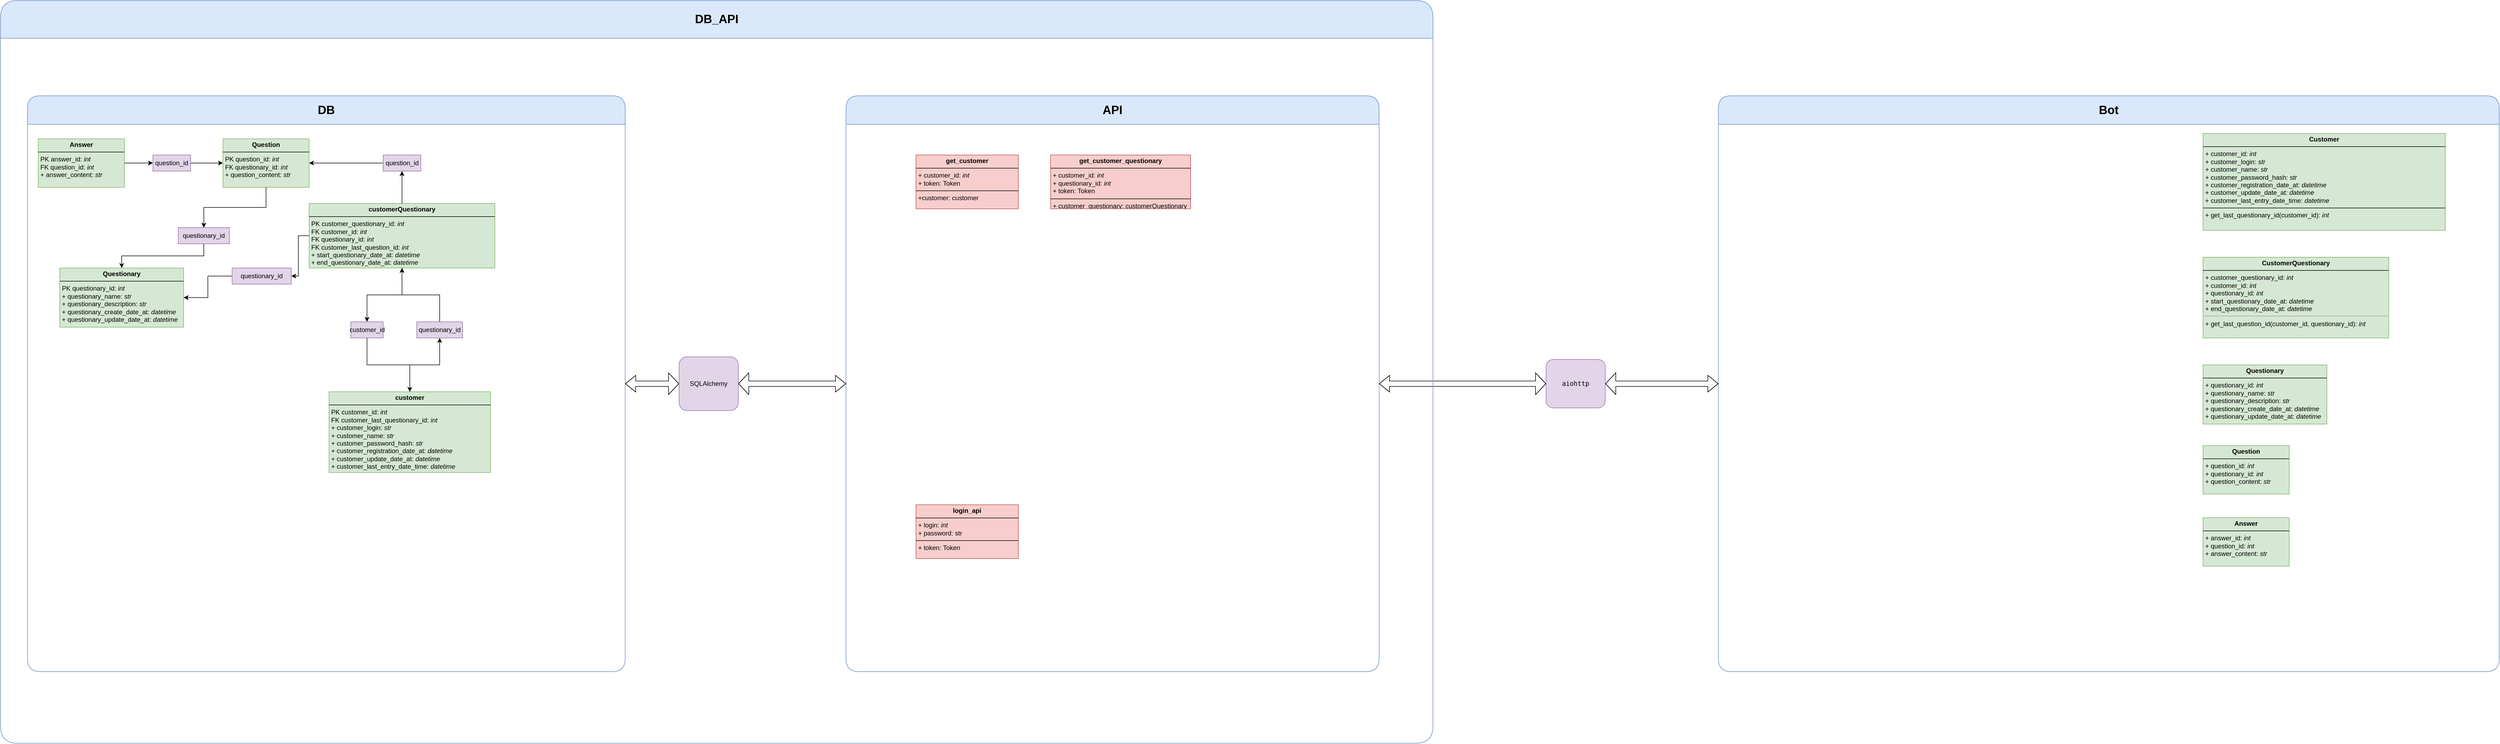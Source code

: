 <mxfile version="26.1.1">
  <diagram name="Page-1" id="b520641d-4fe3-3701-9064-5fc419738815">
    <mxGraphModel dx="8692" dy="3820" grid="1" gridSize="10" guides="1" tooltips="1" connect="1" arrows="1" fold="1" page="1" pageScale="1" pageWidth="1169" pageHeight="827" background="none" math="0" shadow="0">
      <root>
        <mxCell id="0" />
        <mxCell id="1" parent="0" />
        <mxCell id="e1TGtLcBwPyRkZDZMINm-18" value="&lt;font style=&quot;font-size: 22px;&quot;&gt;Bot&lt;/font&gt;" style="swimlane;whiteSpace=wrap;html=1;startSize=53;fillColor=#dae8fc;strokeColor=#6c8ebf;rounded=1;" parent="1" vertex="1">
          <mxGeometry x="700" y="-543" width="1450" height="1070" as="geometry" />
        </mxCell>
        <mxCell id="e1TGtLcBwPyRkZDZMINm-77" value="&lt;p style=&quot;margin:0px;margin-top:4px;text-align:center;&quot;&gt;&lt;b&gt;Customer&lt;/b&gt;&lt;/p&gt;&lt;hr size=&quot;1&quot; style=&quot;border-style:solid;&quot;&gt;&lt;p style=&quot;margin: 0px 0px 0px 4px;&quot;&gt;+ customer_id:&amp;nbsp;&lt;i&gt;int&lt;/i&gt;&lt;/p&gt;&lt;p style=&quot;margin: 0px 0px 0px 4px;&quot;&gt;+ customer_login:&amp;nbsp;&lt;i&gt;str&lt;/i&gt;&lt;/p&gt;&lt;p style=&quot;margin: 0px 0px 0px 4px;&quot;&gt;+ customer_name:&amp;nbsp;&lt;i&gt;str&lt;/i&gt;&lt;/p&gt;&lt;p style=&quot;margin: 0px 0px 0px 4px;&quot;&gt;+ customer_password_hash:&amp;nbsp;&lt;i&gt;str&lt;/i&gt;&lt;/p&gt;&lt;p style=&quot;margin: 0px 0px 0px 4px;&quot;&gt;+ customer_registration_date_at:&amp;nbsp;&lt;i&gt;datetime&lt;/i&gt;&lt;/p&gt;&lt;p style=&quot;margin: 0px 0px 0px 4px;&quot;&gt;+ customer_update_date_at:&amp;nbsp;&lt;i&gt;datetime&lt;/i&gt;&lt;/p&gt;&lt;p style=&quot;margin: 0px 0px 0px 4px;&quot;&gt;+ customer_last_entry_date_time:&amp;nbsp;&lt;span style=&quot;background-color: transparent; color: light-dark(rgb(0, 0, 0), rgb(255, 255, 255));&quot;&gt;&lt;i&gt;datetime&lt;/i&gt;&lt;/span&gt;&lt;/p&gt;&lt;hr size=&quot;1&quot; style=&quot;border-style:solid;&quot;&gt;&lt;p style=&quot;margin:0px;margin-left:4px;&quot;&gt;+&lt;span style=&quot;background-color: transparent; color: light-dark(rgb(0, 0, 0), rgb(255, 255, 255));&quot;&gt;&amp;nbsp;get_last_questionary_id(&lt;/span&gt;&lt;span style=&quot;background-color: transparent; color: light-dark(rgb(0, 0, 0), rgb(255, 255, 255));&quot;&gt;customer_id&lt;/span&gt;&lt;span style=&quot;background-color: transparent; color: light-dark(rgb(0, 0, 0), rgb(255, 255, 255));&quot;&gt;):&lt;/span&gt;&lt;i style=&quot;background-color: transparent; color: light-dark(rgb(0, 0, 0), rgb(255, 255, 255));&quot;&gt;&amp;nbsp;int&lt;/i&gt;&lt;/p&gt;" style="verticalAlign=top;align=left;overflow=fill;html=1;whiteSpace=wrap;fillColor=#d5e8d4;strokeColor=#82b366;" parent="e1TGtLcBwPyRkZDZMINm-18" vertex="1">
          <mxGeometry x="900" y="70" width="450" height="180" as="geometry" />
        </mxCell>
        <mxCell id="e1TGtLcBwPyRkZDZMINm-78" value="&lt;p style=&quot;margin:0px;margin-top:4px;text-align:center;&quot;&gt;&lt;b&gt;CustomerQuestionary&lt;/b&gt;&lt;/p&gt;&lt;hr size=&quot;1&quot; style=&quot;border-style:solid;&quot;&gt;&lt;p style=&quot;margin:0px;margin-left:4px;&quot;&gt;+ customer_questionary_id: &lt;i&gt;int&lt;/i&gt;&lt;/p&gt;&lt;p style=&quot;margin:0px;margin-left:4px;&quot;&gt;+ customer_id: &lt;i&gt;int&lt;/i&gt;&lt;/p&gt;&lt;p style=&quot;margin:0px;margin-left:4px;&quot;&gt;+ questionary_id: &lt;i&gt;int&lt;/i&gt;&lt;/p&gt;&lt;p style=&quot;margin:0px;margin-left:4px;&quot;&gt;&lt;span style=&quot;background-color: transparent; color: light-dark(rgb(0, 0, 0), rgb(255, 255, 255));&quot;&gt;+ start_questionary_date_at: &lt;/span&gt;&lt;i style=&quot;background-color: transparent; color: light-dark(rgb(0, 0, 0), rgb(255, 255, 255));&quot;&gt;datetime&lt;/i&gt;&lt;/p&gt;&lt;p style=&quot;margin:0px;margin-left:4px;&quot;&gt;+ end_questionary_date_at: &lt;i&gt;datetime&lt;/i&gt;&lt;/p&gt;&lt;hr&gt;&lt;p style=&quot;margin:0px;margin-left:4px;&quot;&gt;+ get_last_question_id(&lt;span style=&quot;background-color: transparent; color: light-dark(rgb(0, 0, 0), rgb(255, 255, 255));&quot;&gt;customer_id,&amp;nbsp;&lt;/span&gt;&lt;span style=&quot;background-color: transparent; color: light-dark(rgb(0, 0, 0), rgb(255, 255, 255));&quot;&gt;questionary_id&lt;/span&gt;&lt;span style=&quot;background-color: transparent; color: light-dark(rgb(0, 0, 0), rgb(255, 255, 255));&quot;&gt;):&lt;/span&gt;&lt;i style=&quot;background-color: transparent; color: light-dark(rgb(0, 0, 0), rgb(255, 255, 255));&quot;&gt;&amp;nbsp;int&lt;/i&gt;&lt;/p&gt;&lt;p style=&quot;margin:0px;margin-left:4px;&quot;&gt;&lt;i&gt;&lt;br&gt;&lt;/i&gt;&lt;/p&gt;" style="verticalAlign=top;align=left;overflow=fill;html=1;whiteSpace=wrap;fillColor=#d5e8d4;strokeColor=#82b366;" parent="e1TGtLcBwPyRkZDZMINm-18" vertex="1">
          <mxGeometry x="900" y="300" width="345" height="150" as="geometry" />
        </mxCell>
        <mxCell id="e1TGtLcBwPyRkZDZMINm-79" value="&lt;p style=&quot;margin:0px;margin-top:4px;text-align:center;&quot;&gt;&lt;b&gt;Questionary&lt;/b&gt;&lt;/p&gt;&lt;hr size=&quot;1&quot; style=&quot;border-style:solid;&quot;&gt;&lt;p style=&quot;margin:0px;margin-left:4px;&quot;&gt;&lt;span&gt;+ questionary_id: &lt;i style=&quot;&quot;&gt;int&lt;/i&gt;&lt;/span&gt;&lt;/p&gt;&lt;p style=&quot;margin:0px;margin-left:4px;&quot;&gt;&lt;span&gt;+&amp;nbsp;&lt;span style=&quot;color: light-dark(rgb(0, 0, 0), rgb(255, 255, 255));&quot;&gt;questionary_name: &lt;i style=&quot;&quot;&gt;str&lt;/i&gt;&lt;/span&gt;&lt;/span&gt;&lt;/p&gt;&lt;p style=&quot;margin:0px;margin-left:4px;&quot;&gt;&lt;span&gt;&lt;span style=&quot;color: light-dark(rgb(0, 0, 0), rgb(255, 255, 255));&quot;&gt;+&amp;nbsp;&lt;/span&gt;&lt;span style=&quot;color: light-dark(rgb(0, 0, 0), rgb(255, 255, 255));&quot;&gt;questionary_description: &lt;i style=&quot;&quot;&gt;str&lt;/i&gt;&lt;/span&gt;&lt;/span&gt;&lt;/p&gt;&lt;p style=&quot;margin:0px;margin-left:4px;&quot;&gt;&lt;span&gt;&lt;span style=&quot;color: light-dark(rgb(0, 0, 0), rgb(255, 255, 255));&quot;&gt;+&amp;nbsp;&lt;/span&gt;&lt;span style=&quot;color: light-dark(rgb(0, 0, 0), rgb(255, 255, 255));&quot;&gt;questionary_create_date_at: &lt;i style=&quot;&quot;&gt;datetime&lt;/i&gt;&lt;/span&gt;&lt;/span&gt;&lt;/p&gt;&lt;p style=&quot;margin:0px;margin-left:4px;&quot;&gt;&lt;span&gt;&lt;span style=&quot;color: light-dark(rgb(0, 0, 0), rgb(255, 255, 255));&quot;&gt;+&amp;nbsp;&lt;/span&gt;&lt;span style=&quot;color: light-dark(rgb(0, 0, 0), rgb(255, 255, 255));&quot;&gt;questionary_update_date_at: &lt;i style=&quot;&quot;&gt;datetime&lt;/i&gt;&lt;/span&gt;&lt;/span&gt;&lt;/p&gt;&lt;p style=&quot;margin:0px;margin-left:4px;&quot;&gt;&lt;br&gt;&lt;/p&gt;" style="verticalAlign=top;align=left;overflow=fill;html=1;whiteSpace=wrap;fillColor=#d5e8d4;strokeColor=#82b366;" parent="e1TGtLcBwPyRkZDZMINm-18" vertex="1">
          <mxGeometry x="900" y="500" width="230" height="110" as="geometry" />
        </mxCell>
        <mxCell id="e1TGtLcBwPyRkZDZMINm-80" value="&lt;p style=&quot;margin:0px;margin-top:4px;text-align:center;&quot;&gt;&lt;b&gt;Question&lt;/b&gt;&lt;/p&gt;&lt;hr size=&quot;1&quot; style=&quot;border-style:solid;&quot;&gt;&lt;p style=&quot;margin:0px;margin-left:4px;&quot;&gt;+ question_id: &lt;i&gt;int&lt;/i&gt;&lt;/p&gt;&lt;p style=&quot;margin:0px;margin-left:4px;&quot;&gt;+&amp;nbsp;&lt;span style=&quot;background-color: transparent; color: light-dark(rgb(0, 0, 0), rgb(255, 255, 255));&quot;&gt;questionary_id: &lt;i&gt;int&lt;/i&gt;&lt;/span&gt;&lt;/p&gt;&lt;p style=&quot;margin:0px;margin-left:4px;&quot;&gt;&lt;span style=&quot;background-color: transparent; color: light-dark(rgb(0, 0, 0), rgb(255, 255, 255));&quot;&gt;+&amp;nbsp;&lt;/span&gt;&lt;span style=&quot;background-color: transparent; color: light-dark(rgb(0, 0, 0), rgb(255, 255, 255));&quot;&gt;question_content: &lt;i&gt;str&lt;/i&gt;&lt;/span&gt;&lt;/p&gt;" style="verticalAlign=top;align=left;overflow=fill;html=1;whiteSpace=wrap;fillColor=#d5e8d4;strokeColor=#82b366;" parent="e1TGtLcBwPyRkZDZMINm-18" vertex="1">
          <mxGeometry x="900" y="650" width="160" height="90" as="geometry" />
        </mxCell>
        <mxCell id="e1TGtLcBwPyRkZDZMINm-81" value="&lt;p style=&quot;margin:0px;margin-top:4px;text-align:center;&quot;&gt;&lt;b&gt;Answer&lt;/b&gt;&lt;/p&gt;&lt;hr size=&quot;1&quot; style=&quot;border-style:solid;&quot;&gt;&lt;p style=&quot;margin:0px;margin-left:4px;&quot;&gt;+ answer_id: &lt;i&gt;int&lt;/i&gt;&lt;/p&gt;&lt;p style=&quot;margin:0px;margin-left:4px;&quot;&gt;+ question_id: &lt;i&gt;int&lt;/i&gt;&lt;/p&gt;&lt;p style=&quot;margin:0px;margin-left:4px;&quot;&gt;+ answer_content: &lt;i&gt;str&lt;/i&gt;&lt;/p&gt;" style="verticalAlign=top;align=left;overflow=fill;html=1;whiteSpace=wrap;fillColor=#d5e8d4;strokeColor=#82b366;" parent="e1TGtLcBwPyRkZDZMINm-18" vertex="1">
          <mxGeometry x="900" y="784" width="160" height="90" as="geometry" />
        </mxCell>
        <mxCell id="CU6UntBMCuJU3awso0vw-8" value="&lt;div style=&quot;font-family: &amp;quot;JetBrains Mono&amp;quot;, monospace;&quot;&gt;&lt;pre style=&quot;&quot;&gt;&lt;font style=&quot;color: rgb(0, 0, 0);&quot;&gt;aiohttp&lt;/font&gt;&lt;/pre&gt;&lt;/div&gt;" style="text;html=1;align=center;verticalAlign=middle;whiteSpace=wrap;rounded=1;fillColor=#e1d5e7;strokeColor=#9673a6;" parent="1" vertex="1">
          <mxGeometry x="380" y="-53" width="110" height="90" as="geometry" />
        </mxCell>
        <mxCell id="CU6UntBMCuJU3awso0vw-9" value="" style="shape=flexArrow;endArrow=classic;html=1;rounded=0;endWidth=29.412;startArrow=block;edgeStyle=entityRelationEdgeStyle;" parent="1" source="e1TGtLcBwPyRkZDZMINm-17" target="CU6UntBMCuJU3awso0vw-8" edge="1">
          <mxGeometry width="50" height="50" relative="1" as="geometry">
            <mxPoint x="90" y="-225" as="sourcePoint" />
            <mxPoint x="130" y="-110" as="targetPoint" />
          </mxGeometry>
        </mxCell>
        <mxCell id="CU6UntBMCuJU3awso0vw-10" value="" style="shape=flexArrow;endArrow=classic;html=1;rounded=0;endWidth=29.412;startArrow=block;edgeStyle=entityRelationEdgeStyle;" parent="1" source="e1TGtLcBwPyRkZDZMINm-18" target="CU6UntBMCuJU3awso0vw-8" edge="1">
          <mxGeometry width="50" height="50" relative="1" as="geometry">
            <mxPoint x="240" y="-70" as="sourcePoint" />
            <mxPoint x="150" y="10" as="targetPoint" />
          </mxGeometry>
        </mxCell>
        <mxCell id="4joDOAA1imo1mxUy6S7N-1" value="&lt;font style=&quot;font-size: 22px;&quot;&gt;DB_API&lt;/font&gt;" style="swimlane;whiteSpace=wrap;html=1;rounded=1;strokeColor=#6c8ebf;align=center;verticalAlign=middle;fontFamily=Helvetica;fontSize=12;fontColor=default;fontStyle=1;fillColor=#dae8fc;startSize=70;" vertex="1" parent="1">
          <mxGeometry x="-2490" y="-720" width="2660" height="1380" as="geometry" />
        </mxCell>
        <mxCell id="e1TGtLcBwPyRkZDZMINm-16" value="&lt;font style=&quot;font-size: 22px;&quot;&gt;DB&lt;/font&gt;" style="swimlane;whiteSpace=wrap;html=1;startSize=53;fillColor=#dae8fc;strokeColor=#6c8ebf;labelBackgroundColor=none;labelBorderColor=none;rounded=1;" parent="4joDOAA1imo1mxUy6S7N-1" vertex="1">
          <mxGeometry x="50" y="177" width="1110" height="1070" as="geometry" />
        </mxCell>
        <mxCell id="e1TGtLcBwPyRkZDZMINm-74" style="edgeStyle=orthogonalEdgeStyle;rounded=0;orthogonalLoop=1;jettySize=auto;html=1;" parent="e1TGtLcBwPyRkZDZMINm-16" source="e1TGtLcBwPyRkZDZMINm-76" target="e1TGtLcBwPyRkZDZMINm-28" edge="1">
          <mxGeometry relative="1" as="geometry" />
        </mxCell>
        <mxCell id="e1TGtLcBwPyRkZDZMINm-23" value="&lt;p style=&quot;text-align: center; margin: 4px 0px 0px;&quot;&gt;&lt;b&gt;customer&lt;/b&gt;&lt;/p&gt;&lt;hr size=&quot;1&quot; style=&quot;border-style:solid;&quot;&gt;&lt;p style=&quot;margin:0px;margin-left:4px;&quot;&gt;PK customer_id: &lt;i&gt;int&lt;/i&gt;&lt;/p&gt;&lt;p style=&quot;margin:0px;margin-left:4px;&quot;&gt;FK customer_last_questionary_id:&lt;i&gt; int&lt;/i&gt;&lt;/p&gt;&lt;p style=&quot;margin:0px;margin-left:4px;&quot;&gt;+ customer_login: &lt;i&gt;str&lt;/i&gt;&lt;/p&gt;&lt;p style=&quot;margin:0px;margin-left:4px;&quot;&gt;+ customer_name: &lt;i&gt;str&lt;/i&gt;&lt;/p&gt;&lt;p style=&quot;margin:0px;margin-left:4px;&quot;&gt;+ customer_password_hash: &lt;i&gt;str&lt;/i&gt;&lt;/p&gt;&lt;p style=&quot;margin:0px;margin-left:4px;&quot;&gt;+ customer_registration_date_at: &lt;i&gt;datetime&lt;/i&gt;&lt;/p&gt;&lt;p style=&quot;margin:0px;margin-left:4px;&quot;&gt;+ customer_update_date_at: &lt;i&gt;datetime&lt;/i&gt;&lt;/p&gt;&lt;p style=&quot;margin:0px;margin-left:4px;&quot;&gt;+ customer_last_entry_date_time:&amp;nbsp;&lt;span style=&quot;background-color: transparent; color: light-dark(rgb(0, 0, 0), rgb(255, 255, 255));&quot;&gt;&lt;i&gt;datetime&lt;/i&gt;&lt;/span&gt;&lt;/p&gt;" style="verticalAlign=top;align=left;overflow=fill;html=1;whiteSpace=wrap;fillColor=#d5e8d4;strokeColor=#82b366;" parent="e1TGtLcBwPyRkZDZMINm-16" vertex="1">
          <mxGeometry x="560" y="550" width="300" height="150" as="geometry" />
        </mxCell>
        <mxCell id="e1TGtLcBwPyRkZDZMINm-24" value="&lt;p style=&quot;margin:0px;margin-top:4px;text-align:center;&quot;&gt;&lt;b&gt;Questionary&lt;/b&gt;&lt;/p&gt;&lt;hr size=&quot;1&quot; style=&quot;border-style:solid;&quot;&gt;&lt;p style=&quot;margin:0px;margin-left:4px;&quot;&gt;&lt;span&gt;PK questionary_id: &lt;i style=&quot;&quot;&gt;int&lt;/i&gt;&lt;/span&gt;&lt;/p&gt;&lt;p style=&quot;margin:0px;margin-left:4px;&quot;&gt;&lt;span&gt;+&amp;nbsp;&lt;span style=&quot;color: light-dark(rgb(0, 0, 0), rgb(255, 255, 255));&quot;&gt;questionary_name: &lt;i style=&quot;&quot;&gt;str&lt;/i&gt;&lt;/span&gt;&lt;/span&gt;&lt;/p&gt;&lt;p style=&quot;margin:0px;margin-left:4px;&quot;&gt;&lt;span&gt;&lt;span style=&quot;color: light-dark(rgb(0, 0, 0), rgb(255, 255, 255));&quot;&gt;+&amp;nbsp;&lt;/span&gt;&lt;span style=&quot;color: light-dark(rgb(0, 0, 0), rgb(255, 255, 255));&quot;&gt;questionary_description: &lt;i style=&quot;&quot;&gt;str&lt;/i&gt;&lt;/span&gt;&lt;/span&gt;&lt;/p&gt;&lt;p style=&quot;margin:0px;margin-left:4px;&quot;&gt;&lt;span&gt;&lt;span style=&quot;color: light-dark(rgb(0, 0, 0), rgb(255, 255, 255));&quot;&gt;+&amp;nbsp;&lt;/span&gt;&lt;span style=&quot;color: light-dark(rgb(0, 0, 0), rgb(255, 255, 255));&quot;&gt;questionary_create_date_at: &lt;i style=&quot;&quot;&gt;datetime&lt;/i&gt;&lt;/span&gt;&lt;/span&gt;&lt;/p&gt;&lt;p style=&quot;margin:0px;margin-left:4px;&quot;&gt;&lt;span&gt;&lt;span style=&quot;color: light-dark(rgb(0, 0, 0), rgb(255, 255, 255));&quot;&gt;+&amp;nbsp;&lt;/span&gt;&lt;span style=&quot;color: light-dark(rgb(0, 0, 0), rgb(255, 255, 255));&quot;&gt;questionary_update_date_at: &lt;i style=&quot;&quot;&gt;datetime&lt;/i&gt;&lt;/span&gt;&lt;/span&gt;&lt;/p&gt;&lt;p style=&quot;margin:0px;margin-left:4px;&quot;&gt;&lt;br&gt;&lt;/p&gt;" style="verticalAlign=top;align=left;overflow=fill;html=1;whiteSpace=wrap;fillColor=#d5e8d4;strokeColor=#82b366;" parent="e1TGtLcBwPyRkZDZMINm-16" vertex="1">
          <mxGeometry x="60" y="320" width="230" height="110" as="geometry" />
        </mxCell>
        <mxCell id="e1TGtLcBwPyRkZDZMINm-34" value="" style="edgeStyle=orthogonalEdgeStyle;rounded=0;orthogonalLoop=1;jettySize=auto;html=1;" parent="e1TGtLcBwPyRkZDZMINm-16" source="e1TGtLcBwPyRkZDZMINm-36" target="e1TGtLcBwPyRkZDZMINm-23" edge="1">
          <mxGeometry relative="1" as="geometry" />
        </mxCell>
        <mxCell id="e1TGtLcBwPyRkZDZMINm-35" style="edgeStyle=orthogonalEdgeStyle;rounded=0;orthogonalLoop=1;jettySize=auto;html=1;" parent="e1TGtLcBwPyRkZDZMINm-16" source="e1TGtLcBwPyRkZDZMINm-40" target="e1TGtLcBwPyRkZDZMINm-24" edge="1">
          <mxGeometry relative="1" as="geometry" />
        </mxCell>
        <mxCell id="e1TGtLcBwPyRkZDZMINm-66" style="edgeStyle=orthogonalEdgeStyle;rounded=0;orthogonalLoop=1;jettySize=auto;html=1;" parent="e1TGtLcBwPyRkZDZMINm-16" source="e1TGtLcBwPyRkZDZMINm-68" target="e1TGtLcBwPyRkZDZMINm-60" edge="1">
          <mxGeometry relative="1" as="geometry" />
        </mxCell>
        <mxCell id="e1TGtLcBwPyRkZDZMINm-28" value="&lt;p style=&quot;margin:0px;margin-top:4px;text-align:center;&quot;&gt;&lt;b&gt;customerQuestionary&lt;/b&gt;&lt;/p&gt;&lt;hr size=&quot;1&quot; style=&quot;border-style:solid;&quot;&gt;&lt;p style=&quot;margin:0px;margin-left:4px;&quot;&gt;PK customer_questionary_id: &lt;i&gt;int&lt;/i&gt;&lt;/p&gt;&lt;p style=&quot;margin:0px;margin-left:4px;&quot;&gt;FK customer_id: &lt;i&gt;int&lt;/i&gt;&lt;/p&gt;&lt;p style=&quot;margin:0px;margin-left:4px;&quot;&gt;FK questionary_id: &lt;i&gt;int&lt;/i&gt;&lt;/p&gt;&lt;p style=&quot;margin:0px;margin-left:4px;&quot;&gt;FK customer_last_question_id:&lt;i&gt; int&lt;/i&gt;&lt;/p&gt;&lt;p style=&quot;margin:0px;margin-left:4px;&quot;&gt;+ start_questionary_date_at: &lt;i&gt;datetime&lt;/i&gt;&lt;/p&gt;&lt;p style=&quot;margin:0px;margin-left:4px;&quot;&gt;+ end_questionary_date_at: &lt;i&gt;datetime&lt;/i&gt;&lt;/p&gt;" style="verticalAlign=top;align=left;overflow=fill;html=1;whiteSpace=wrap;fillColor=#d5e8d4;strokeColor=#82b366;" parent="e1TGtLcBwPyRkZDZMINm-16" vertex="1">
          <mxGeometry x="523" y="200" width="345" height="120" as="geometry" />
        </mxCell>
        <mxCell id="e1TGtLcBwPyRkZDZMINm-38" value="" style="edgeStyle=orthogonalEdgeStyle;rounded=0;orthogonalLoop=1;jettySize=auto;html=1;" parent="e1TGtLcBwPyRkZDZMINm-16" source="e1TGtLcBwPyRkZDZMINm-28" target="e1TGtLcBwPyRkZDZMINm-36" edge="1">
          <mxGeometry relative="1" as="geometry">
            <mxPoint x="-510" y="281" as="sourcePoint" />
            <mxPoint x="-690" y="211" as="targetPoint" />
          </mxGeometry>
        </mxCell>
        <mxCell id="e1TGtLcBwPyRkZDZMINm-36" value="customer_id" style="text;html=1;align=center;verticalAlign=middle;whiteSpace=wrap;rounded=0;fillColor=#e1d5e7;strokeColor=#9673a6;" parent="e1TGtLcBwPyRkZDZMINm-16" vertex="1">
          <mxGeometry x="600.5" y="420" width="60" height="30" as="geometry" />
        </mxCell>
        <mxCell id="e1TGtLcBwPyRkZDZMINm-39" value="" style="edgeStyle=orthogonalEdgeStyle;rounded=0;orthogonalLoop=1;jettySize=auto;html=1;" parent="e1TGtLcBwPyRkZDZMINm-16" source="e1TGtLcBwPyRkZDZMINm-28" target="e1TGtLcBwPyRkZDZMINm-40" edge="1">
          <mxGeometry relative="1" as="geometry">
            <mxPoint x="-520" y="299" as="sourcePoint" />
            <mxPoint x="520" y="296" as="targetPoint" />
          </mxGeometry>
        </mxCell>
        <mxCell id="e1TGtLcBwPyRkZDZMINm-40" value="questionary_id" style="text;html=1;align=center;verticalAlign=middle;whiteSpace=wrap;rounded=0;fillColor=#e1d5e7;strokeColor=#9673a6;" parent="e1TGtLcBwPyRkZDZMINm-16" vertex="1">
          <mxGeometry x="380" y="320" width="110" height="30" as="geometry" />
        </mxCell>
        <mxCell id="e1TGtLcBwPyRkZDZMINm-62" style="edgeStyle=orthogonalEdgeStyle;rounded=0;orthogonalLoop=1;jettySize=auto;html=1;" parent="e1TGtLcBwPyRkZDZMINm-16" source="e1TGtLcBwPyRkZDZMINm-64" target="e1TGtLcBwPyRkZDZMINm-24" edge="1">
          <mxGeometry relative="1" as="geometry" />
        </mxCell>
        <mxCell id="e1TGtLcBwPyRkZDZMINm-60" value="&lt;p style=&quot;margin:0px;margin-top:4px;text-align:center;&quot;&gt;&lt;b&gt;Question&lt;/b&gt;&lt;/p&gt;&lt;hr size=&quot;1&quot; style=&quot;border-style:solid;&quot;&gt;&lt;p style=&quot;margin:0px;margin-left:4px;&quot;&gt;PK question_id: &lt;i&gt;int&lt;/i&gt;&lt;/p&gt;&lt;p style=&quot;margin:0px;margin-left:4px;&quot;&gt;FK&amp;nbsp;&lt;span style=&quot;background-color: transparent; color: light-dark(rgb(0, 0, 0), rgb(255, 255, 255));&quot;&gt;questionary_id: &lt;i&gt;int&lt;/i&gt;&lt;/span&gt;&lt;/p&gt;&lt;p style=&quot;margin:0px;margin-left:4px;&quot;&gt;&lt;span style=&quot;background-color: transparent; color: light-dark(rgb(0, 0, 0), rgb(255, 255, 255));&quot;&gt;+&amp;nbsp;&lt;/span&gt;&lt;span style=&quot;background-color: transparent; color: light-dark(rgb(0, 0, 0), rgb(255, 255, 255));&quot;&gt;question_content: &lt;i&gt;str&lt;/i&gt;&lt;/span&gt;&lt;/p&gt;" style="verticalAlign=top;align=left;overflow=fill;html=1;whiteSpace=wrap;fillColor=#d5e8d4;strokeColor=#82b366;" parent="e1TGtLcBwPyRkZDZMINm-16" vertex="1">
          <mxGeometry x="363" y="80" width="160" height="90" as="geometry" />
        </mxCell>
        <mxCell id="e1TGtLcBwPyRkZDZMINm-63" value="" style="edgeStyle=orthogonalEdgeStyle;rounded=0;orthogonalLoop=1;jettySize=auto;html=1;" parent="e1TGtLcBwPyRkZDZMINm-16" source="e1TGtLcBwPyRkZDZMINm-60" target="e1TGtLcBwPyRkZDZMINm-64" edge="1">
          <mxGeometry relative="1" as="geometry">
            <mxPoint x="-655" y="601" as="sourcePoint" />
            <mxPoint x="-780" y="354" as="targetPoint" />
          </mxGeometry>
        </mxCell>
        <mxCell id="e1TGtLcBwPyRkZDZMINm-64" value="questionary_id" style="text;html=1;align=center;verticalAlign=middle;whiteSpace=wrap;rounded=0;fillColor=#e1d5e7;strokeColor=#9673a6;" parent="e1TGtLcBwPyRkZDZMINm-16" vertex="1">
          <mxGeometry x="280" y="245" width="95" height="30" as="geometry" />
        </mxCell>
        <mxCell id="e1TGtLcBwPyRkZDZMINm-69" style="edgeStyle=orthogonalEdgeStyle;rounded=0;orthogonalLoop=1;jettySize=auto;html=1;" parent="e1TGtLcBwPyRkZDZMINm-16" source="e1TGtLcBwPyRkZDZMINm-70" target="e1TGtLcBwPyRkZDZMINm-60" edge="1">
          <mxGeometry relative="1" as="geometry" />
        </mxCell>
        <mxCell id="e1TGtLcBwPyRkZDZMINm-65" value="&lt;p style=&quot;margin:0px;margin-top:4px;text-align:center;&quot;&gt;&lt;b&gt;Answer&lt;/b&gt;&lt;/p&gt;&lt;hr size=&quot;1&quot; style=&quot;border-style:solid;&quot;&gt;&lt;p style=&quot;margin:0px;margin-left:4px;&quot;&gt;PK answer_id: &lt;i&gt;int&lt;/i&gt;&lt;/p&gt;&lt;p style=&quot;margin:0px;margin-left:4px;&quot;&gt;FK question_id: &lt;i&gt;int&lt;/i&gt;&lt;/p&gt;&lt;p style=&quot;margin:0px;margin-left:4px;&quot;&gt;+ answer_content: &lt;i&gt;str&lt;/i&gt;&lt;/p&gt;" style="verticalAlign=top;align=left;overflow=fill;html=1;whiteSpace=wrap;fillColor=#d5e8d4;strokeColor=#82b366;" parent="e1TGtLcBwPyRkZDZMINm-16" vertex="1">
          <mxGeometry x="20" y="80" width="160" height="90" as="geometry" />
        </mxCell>
        <mxCell id="e1TGtLcBwPyRkZDZMINm-67" value="" style="edgeStyle=orthogonalEdgeStyle;rounded=0;orthogonalLoop=1;jettySize=auto;html=1;" parent="e1TGtLcBwPyRkZDZMINm-16" source="e1TGtLcBwPyRkZDZMINm-28" target="e1TGtLcBwPyRkZDZMINm-68" edge="1">
          <mxGeometry relative="1" as="geometry">
            <mxPoint x="-669" y="350" as="sourcePoint" />
            <mxPoint x="-790" y="696" as="targetPoint" />
          </mxGeometry>
        </mxCell>
        <mxCell id="e1TGtLcBwPyRkZDZMINm-68" value="question_id" style="text;html=1;align=center;verticalAlign=middle;whiteSpace=wrap;rounded=0;fillColor=#e1d5e7;strokeColor=#9673a6;" parent="e1TGtLcBwPyRkZDZMINm-16" vertex="1">
          <mxGeometry x="660.5" y="110" width="70" height="30" as="geometry" />
        </mxCell>
        <mxCell id="e1TGtLcBwPyRkZDZMINm-70" value="question_id" style="text;html=1;align=center;verticalAlign=middle;whiteSpace=wrap;rounded=0;fillColor=#e1d5e7;strokeColor=#9673a6;" parent="e1TGtLcBwPyRkZDZMINm-16" vertex="1">
          <mxGeometry x="233" y="110" width="70" height="30" as="geometry" />
        </mxCell>
        <mxCell id="e1TGtLcBwPyRkZDZMINm-71" value="" style="edgeStyle=orthogonalEdgeStyle;rounded=0;orthogonalLoop=1;jettySize=auto;html=1;" parent="e1TGtLcBwPyRkZDZMINm-16" source="e1TGtLcBwPyRkZDZMINm-65" target="e1TGtLcBwPyRkZDZMINm-70" edge="1">
          <mxGeometry relative="1" as="geometry">
            <mxPoint x="-644" y="561" as="sourcePoint" />
            <mxPoint x="380" y="750" as="targetPoint" />
          </mxGeometry>
        </mxCell>
        <mxCell id="e1TGtLcBwPyRkZDZMINm-75" value="" style="edgeStyle=orthogonalEdgeStyle;rounded=0;orthogonalLoop=1;jettySize=auto;html=1;" parent="e1TGtLcBwPyRkZDZMINm-16" source="e1TGtLcBwPyRkZDZMINm-23" target="e1TGtLcBwPyRkZDZMINm-76" edge="1">
          <mxGeometry relative="1" as="geometry">
            <mxPoint x="-760" y="989" as="sourcePoint" />
            <mxPoint x="-1144" y="414" as="targetPoint" />
          </mxGeometry>
        </mxCell>
        <mxCell id="e1TGtLcBwPyRkZDZMINm-76" value="&lt;span style=&quot;text-align: left;&quot;&gt;questionary_id&lt;/span&gt;" style="text;html=1;align=center;verticalAlign=middle;whiteSpace=wrap;rounded=0;fillColor=#e1d5e7;strokeColor=#9673a6;" parent="e1TGtLcBwPyRkZDZMINm-16" vertex="1">
          <mxGeometry x="723" y="420" width="85" height="30" as="geometry" />
        </mxCell>
        <mxCell id="e1TGtLcBwPyRkZDZMINm-17" value="&lt;font style=&quot;font-size: 22px;&quot;&gt;API&lt;/font&gt;" style="swimlane;whiteSpace=wrap;html=1;startSize=53;fillColor=#dae8fc;strokeColor=#6c8ebf;rounded=1;" parent="4joDOAA1imo1mxUy6S7N-1" vertex="1">
          <mxGeometry x="1570" y="177" width="990" height="1070" as="geometry" />
        </mxCell>
        <mxCell id="CU6UntBMCuJU3awso0vw-2" value="&lt;p style=&quot;margin:0px;margin-top:4px;text-align:center;&quot;&gt;&lt;b&gt;get_customer&lt;/b&gt;&lt;/p&gt;&lt;hr size=&quot;1&quot; style=&quot;border-style:solid;&quot;&gt;&lt;p style=&quot;margin:0px;margin-left:4px;&quot;&gt;+ customer_id: &lt;i&gt;int&lt;/i&gt;&lt;br&gt;+ token: Token&lt;/p&gt;&lt;hr size=&quot;1&quot; style=&quot;border-style:solid;&quot;&gt;&lt;p style=&quot;margin:0px;margin-left:4px;&quot;&gt;+customer: customer&lt;br&gt;&lt;/p&gt;" style="verticalAlign=top;align=left;overflow=fill;html=1;whiteSpace=wrap;fillColor=#f8cecc;strokeColor=#b85450;" parent="e1TGtLcBwPyRkZDZMINm-17" vertex="1">
          <mxGeometry x="130" y="110" width="190" height="100" as="geometry" />
        </mxCell>
        <mxCell id="CU6UntBMCuJU3awso0vw-3" value="&lt;p style=&quot;margin:0px;margin-top:4px;text-align:center;&quot;&gt;&lt;b&gt;get_customer_questionary&lt;/b&gt;&lt;/p&gt;&lt;hr size=&quot;1&quot; style=&quot;border-style:solid;&quot;&gt;&lt;p style=&quot;margin:0px;margin-left:4px;&quot;&gt;+ customer_id: &lt;i&gt;int&lt;/i&gt;&lt;br&gt;+ questionary_id:&amp;nbsp;&lt;i&gt;int&lt;/i&gt;&lt;/p&gt;&lt;p style=&quot;margin:0px;margin-left:4px;&quot;&gt;+ token: Token&lt;i&gt;&lt;/i&gt;&lt;/p&gt;&lt;hr size=&quot;1&quot; style=&quot;border-style:solid;&quot;&gt;&lt;p style=&quot;margin:0px;margin-left:4px;&quot;&gt;+&amp;nbsp;&lt;span style=&quot;text-align: center;&quot;&gt;customer_questionary&lt;/span&gt;:&amp;nbsp;&lt;span style=&quot;background-color: transparent; color: light-dark(rgb(0, 0, 0), rgb(255, 255, 255)); text-align: center;&quot;&gt;customerQuestionary&lt;/span&gt;&lt;br&gt;&lt;/p&gt;&lt;div&gt;&lt;b style=&quot;background-color: transparent; color: light-dark(rgb(0, 0, 0), rgb(255, 255, 255)); text-align: center;&quot;&gt;&lt;br&gt;&lt;/b&gt;&lt;/div&gt;" style="verticalAlign=top;align=left;overflow=fill;html=1;whiteSpace=wrap;fillColor=#f8cecc;strokeColor=#b85450;" parent="e1TGtLcBwPyRkZDZMINm-17" vertex="1">
          <mxGeometry x="380" y="110" width="260" height="100" as="geometry" />
        </mxCell>
        <mxCell id="CU6UntBMCuJU3awso0vw-11" value="&lt;p style=&quot;margin:0px;margin-top:4px;text-align:center;&quot;&gt;&lt;b&gt;login_api&lt;/b&gt;&lt;/p&gt;&lt;hr size=&quot;1&quot; style=&quot;border-style:solid;&quot;&gt;&lt;p style=&quot;margin:0px;margin-left:4px;&quot;&gt;+ login: &lt;i&gt;int&lt;/i&gt;&lt;br&gt;+ password: str&lt;/p&gt;&lt;hr size=&quot;1&quot; style=&quot;border-style:solid;&quot;&gt;&lt;p style=&quot;margin:0px;margin-left:4px;&quot;&gt;+ token: Token&lt;br&gt;&lt;/p&gt;" style="verticalAlign=top;align=left;overflow=fill;html=1;whiteSpace=wrap;fillColor=#f8cecc;strokeColor=#b85450;" parent="e1TGtLcBwPyRkZDZMINm-17" vertex="1">
          <mxGeometry x="130" y="760" width="190" height="100" as="geometry" />
        </mxCell>
        <mxCell id="CU6UntBMCuJU3awso0vw-4" value="" style="shape=flexArrow;endArrow=classic;html=1;rounded=0;endWidth=29.412;startArrow=block;edgeStyle=entityRelationEdgeStyle;" parent="4joDOAA1imo1mxUy6S7N-1" source="e1TGtLcBwPyRkZDZMINm-16" target="CU6UntBMCuJU3awso0vw-7" edge="1">
          <mxGeometry width="50" height="50" relative="1" as="geometry">
            <mxPoint x="1280" y="547" as="sourcePoint" />
            <mxPoint x="1250" y="439.63" as="targetPoint" />
          </mxGeometry>
        </mxCell>
        <mxCell id="CU6UntBMCuJU3awso0vw-6" value="" style="shape=flexArrow;endArrow=classic;html=1;rounded=0;endWidth=29.412;startArrow=block;edgeStyle=entityRelationEdgeStyle;" parent="4joDOAA1imo1mxUy6S7N-1" source="e1TGtLcBwPyRkZDZMINm-17" target="CU6UntBMCuJU3awso0vw-7" edge="1">
          <mxGeometry width="50" height="50" relative="1" as="geometry">
            <mxPoint x="1430" y="407" as="sourcePoint" />
            <mxPoint x="1250" y="405" as="targetPoint" />
          </mxGeometry>
        </mxCell>
        <mxCell id="CU6UntBMCuJU3awso0vw-7" value="SQLAlchemy" style="text;html=1;align=center;verticalAlign=middle;whiteSpace=wrap;rounded=1;fillColor=#e1d5e7;strokeColor=#9673a6;" parent="4joDOAA1imo1mxUy6S7N-1" vertex="1">
          <mxGeometry x="1260" y="662" width="110" height="100" as="geometry" />
        </mxCell>
      </root>
    </mxGraphModel>
  </diagram>
</mxfile>
